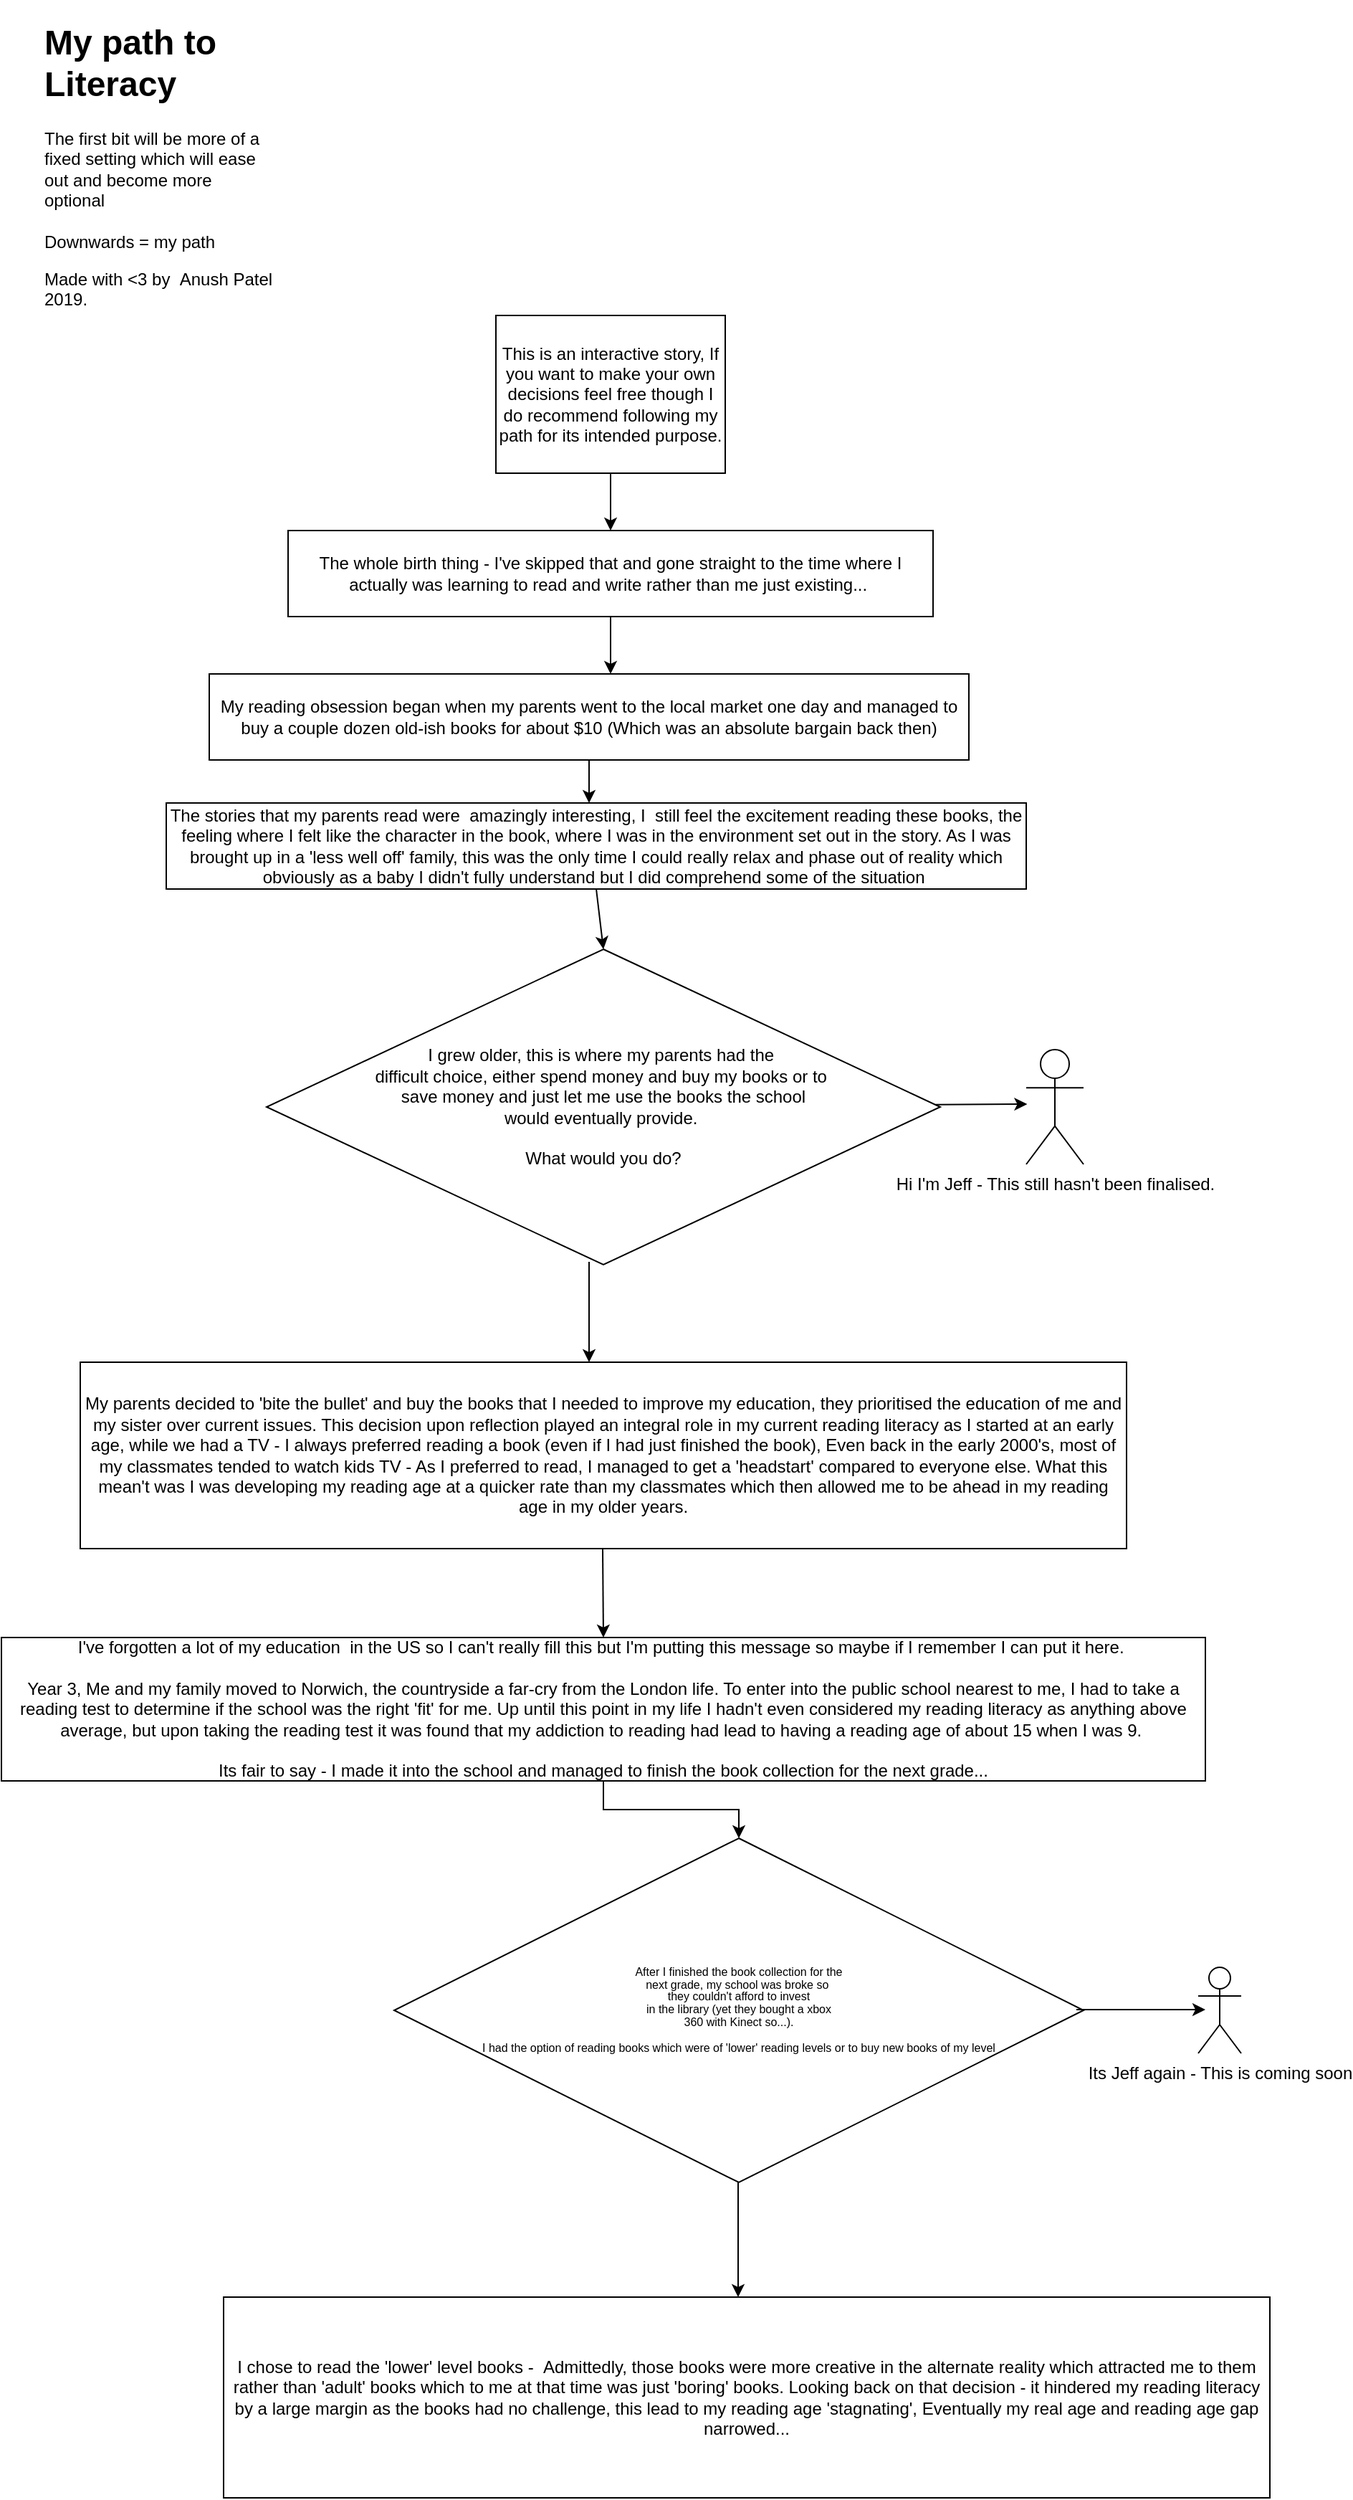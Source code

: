 <mxfile version="12.0.2" type="github" pages="1"><diagram id="CiOcMTlcHYcCpoCKbk6i" name="Page-1"><mxGraphModel dx="932" dy="5263" grid="1" gridSize="10" guides="1" tooltips="1" connect="1" arrows="1" fold="1" page="1" pageScale="1" pageWidth="3300" pageHeight="4681" math="0" shadow="0"><root><mxCell id="0"/><mxCell id="1" parent="0"/><mxCell id="NecAT0M_J3Fjg2nJmg4C-2" value="&lt;h1&gt;My path to Literacy&lt;/h1&gt;&lt;div&gt;The first bit will be more of a fixed setting which will ease out and become more optional&lt;/div&gt;&lt;div&gt;&lt;br&gt;&lt;/div&gt;&lt;div&gt;Downwards = my path&lt;/div&gt;&lt;p&gt;Made with &amp;lt;3 by &amp;nbsp;Anush Patel 2019.&amp;nbsp;&lt;/p&gt;" style="text;html=1;strokeColor=none;fillColor=none;spacing=5;spacingTop=-20;whiteSpace=wrap;overflow=hidden;rounded=0;" parent="1" vertex="1"><mxGeometry x="50" y="-4642" width="170" height="260" as="geometry"/></mxCell><mxCell id="NecAT0M_J3Fjg2nJmg4C-3" value="This is an interactive story, If you want to make your own decisions feel free though I do recommend following my path for its intended purpose." style="rounded=0;whiteSpace=wrap;html=1;" parent="1" vertex="1"><mxGeometry x="370" y="-4432" width="160" height="110" as="geometry"/></mxCell><mxCell id="NecAT0M_J3Fjg2nJmg4C-4" value="" style="endArrow=classic;html=1;exitX=0.5;exitY=1;exitDx=0;exitDy=0;" parent="1" source="NecAT0M_J3Fjg2nJmg4C-3" edge="1"><mxGeometry width="50" height="50" relative="1" as="geometry"><mxPoint x="340" y="-4132" as="sourcePoint"/><mxPoint x="450" y="-4282" as="targetPoint"/><Array as="points"/></mxGeometry></mxCell><mxCell id="NecAT0M_J3Fjg2nJmg4C-5" value="The whole birth thing - I've skipped that and gone straight to the time where I actually was learning to read and write rather than me just existing...&amp;nbsp;" style="rounded=0;whiteSpace=wrap;html=1;" parent="1" vertex="1"><mxGeometry x="225" y="-4282" width="450" height="60" as="geometry"/></mxCell><mxCell id="NecAT0M_J3Fjg2nJmg4C-6" value="" style="endArrow=classic;html=1;exitX=0.5;exitY=1;exitDx=0;exitDy=0;" parent="1" source="NecAT0M_J3Fjg2nJmg4C-5" edge="1"><mxGeometry width="50" height="50" relative="1" as="geometry"><mxPoint x="340" y="-4122" as="sourcePoint"/><mxPoint x="450" y="-4182" as="targetPoint"/></mxGeometry></mxCell><mxCell id="NecAT0M_J3Fjg2nJmg4C-8" style="edgeStyle=orthogonalEdgeStyle;rounded=0;orthogonalLoop=1;jettySize=auto;html=1;" parent="1" source="NecAT0M_J3Fjg2nJmg4C-7" edge="1"><mxGeometry relative="1" as="geometry"><mxPoint x="435" y="-4092" as="targetPoint"/></mxGeometry></mxCell><mxCell id="NecAT0M_J3Fjg2nJmg4C-7" value="My reading obsession began when my parents went to the local market one day and managed to &amp;nbsp;buy a couple dozen old-ish books for about $10 (Which was an absolute bargain back then)&amp;nbsp;" style="rounded=0;whiteSpace=wrap;html=1;" parent="1" vertex="1"><mxGeometry x="170" y="-4182" width="530" height="60" as="geometry"/></mxCell><mxCell id="NecAT0M_J3Fjg2nJmg4C-10" value="The stories that my parents read were &amp;nbsp;amazingly interesting, I &amp;nbsp;still feel the excitement reading these books, the feeling where I felt like the character in the book, where I was in the environment set out in the story. As I was brought up in a 'less well off' family, this was the only time I could really relax and phase out of reality which obviously as a baby I didn't fully understand but I did comprehend some of the situation&amp;nbsp;" style="rounded=0;whiteSpace=wrap;html=1;" parent="1" vertex="1"><mxGeometry x="140" y="-4092" width="600" height="60" as="geometry"/></mxCell><mxCell id="NecAT0M_J3Fjg2nJmg4C-11" value="" style="endArrow=classic;html=1;exitX=0.5;exitY=1;exitDx=0;exitDy=0;entryX=0.5;entryY=0;entryDx=0;entryDy=0;" parent="1" source="NecAT0M_J3Fjg2nJmg4C-10" target="NecAT0M_J3Fjg2nJmg4C-18" edge="1"><mxGeometry width="50" height="50" relative="1" as="geometry"><mxPoint x="410" y="-3902" as="sourcePoint"/><mxPoint x="440" y="-3982" as="targetPoint"/></mxGeometry></mxCell><mxCell id="NecAT0M_J3Fjg2nJmg4C-18" value="I grew older, this is where my parents had the&amp;nbsp;&lt;br&gt;difficult choice, either spend money and buy my books or to&amp;nbsp;&lt;br&gt;save money and just let me use the books the school&lt;br&gt;would eventually provide.&amp;nbsp;&lt;br&gt;&lt;br&gt;What would you do?" style="rhombus;whiteSpace=wrap;html=1;" parent="1" vertex="1"><mxGeometry x="210" y="-3990" width="470" height="220" as="geometry"/></mxCell><mxCell id="NecAT0M_J3Fjg2nJmg4C-19" value="" style="endArrow=classic;html=1;" parent="1" edge="1"><mxGeometry width="50" height="50" relative="1" as="geometry"><mxPoint x="435" y="-3772" as="sourcePoint"/><mxPoint x="435" y="-3702" as="targetPoint"/></mxGeometry></mxCell><mxCell id="NecAT0M_J3Fjg2nJmg4C-20" value="" style="endArrow=classic;html=1;" parent="1" source="NecAT0M_J3Fjg2nJmg4C-18" edge="1"><mxGeometry width="50" height="50" relative="1" as="geometry"><mxPoint x="670" y="-3832" as="sourcePoint"/><mxPoint x="740.711" y="-3882" as="targetPoint"/></mxGeometry></mxCell><mxCell id="NecAT0M_J3Fjg2nJmg4C-22" value="My parents decided to 'bite the bullet' and buy the books that I needed to improve my education, they prioritised the education of me and my sister over current issues. This decision upon reflection played an integral role in my current reading literacy as I started at an early age, while we had a TV - I always preferred reading a book (even if I had just finished the book), Even back in the early 2000's, most of my classmates tended to watch kids TV - As I preferred to read, I managed to get a 'headstart' compared to everyone else. What this mean't was I was developing my reading age at a quicker rate than my classmates which then allowed me to be ahead in my reading age in my older years." style="rounded=0;whiteSpace=wrap;html=1;" parent="1" vertex="1"><mxGeometry x="80" y="-3702" width="730" height="130" as="geometry"/></mxCell><mxCell id="NecAT0M_J3Fjg2nJmg4C-23" value="" style="endArrow=classic;html=1;entryX=0.5;entryY=0;entryDx=0;entryDy=0;" parent="1" target="NecAT0M_J3Fjg2nJmg4C-30" edge="1"><mxGeometry width="50" height="50" relative="1" as="geometry"><mxPoint x="444.5" y="-3572" as="sourcePoint"/><mxPoint x="445" y="-3490" as="targetPoint"/></mxGeometry></mxCell><mxCell id="NecAT0M_J3Fjg2nJmg4C-25" value="Hi I'm Jeff - This still hasn't been finalised." style="shape=umlActor;verticalLabelPosition=bottom;labelBackgroundColor=#ffffff;verticalAlign=top;html=1;outlineConnect=0;" parent="1" vertex="1"><mxGeometry x="740" y="-3920" width="40" height="80" as="geometry"/></mxCell><mxCell id="NecAT0M_J3Fjg2nJmg4C-34" value="" style="edgeStyle=orthogonalEdgeStyle;rounded=0;orthogonalLoop=1;jettySize=auto;html=1;" parent="1" source="NecAT0M_J3Fjg2nJmg4C-30" target="NecAT0M_J3Fjg2nJmg4C-31" edge="1"><mxGeometry relative="1" as="geometry"/></mxCell><mxCell id="NecAT0M_J3Fjg2nJmg4C-30" value="I've forgotten a lot of my education &amp;nbsp;in the US so I can't really fill this but I'm putting this message so maybe if I remember I can put it here.&amp;nbsp;&lt;br&gt;&lt;br&gt;Year 3, Me and my family moved to Norwich, the countryside a far-cry from the London life. To enter into the public school nearest to me, I had to take a reading test to determine if the school was the right 'fit' for me. Up until this point in my life I hadn't even considered my reading literacy as anything above average, but upon taking the reading test it was found that my addiction to reading had lead to having a reading age of about 15 when I was 9.&amp;nbsp;&lt;br&gt;&lt;br&gt;Its fair to say - I made it into the school and managed to finish the book collection for the next grade..." style="rounded=0;whiteSpace=wrap;html=1;" parent="1" vertex="1"><mxGeometry x="25" y="-3510" width="840" height="100" as="geometry"/></mxCell><mxCell id="NecAT0M_J3Fjg2nJmg4C-31" value="&lt;p style=&quot;line-height: 110% ; font-size: 8px&quot;&gt;After I finished the book collection for the&lt;br&gt;next grade, my school was broke so&amp;nbsp;&lt;br&gt;they couldn't afford to invest&lt;br&gt;in the library (yet they bought a xbox&lt;br&gt;360 with Kinect so...).&lt;br&gt;&lt;br&gt;I had the option of reading books which were of 'lower' reading levels or to buy new books of my level&lt;/p&gt;" style="rhombus;whiteSpace=wrap;html=1;align=center;" parent="1" vertex="1"><mxGeometry x="299" y="-3370" width="481" height="240" as="geometry"/></mxCell><mxCell id="NecAT0M_J3Fjg2nJmg4C-35" value="" style="endArrow=classic;html=1;" parent="1" edge="1"><mxGeometry width="50" height="50" relative="1" as="geometry"><mxPoint x="539" y="-3130" as="sourcePoint"/><mxPoint x="539" y="-3050" as="targetPoint"/></mxGeometry></mxCell><mxCell id="NecAT0M_J3Fjg2nJmg4C-36" value="" style="endArrow=classic;html=1;" parent="1" edge="1"><mxGeometry width="50" height="50" relative="1" as="geometry"><mxPoint x="775" y="-3250.5" as="sourcePoint"/><mxPoint x="865" y="-3250.5" as="targetPoint"/></mxGeometry></mxCell><mxCell id="NecAT0M_J3Fjg2nJmg4C-37" value="Its Jeff again - This is coming soon" style="shape=umlActor;verticalLabelPosition=bottom;labelBackgroundColor=#ffffff;verticalAlign=top;html=1;outlineConnect=0;" parent="1" vertex="1"><mxGeometry x="860" y="-3280" width="30" height="60" as="geometry"/></mxCell><mxCell id="o8N9HaV0svHRSpQiYkwi-1" value="I chose to read the 'lower' level books - &amp;nbsp;Admittedly, those books were more creative in the alternate reality which attracted me to them rather than 'adult' books which to me at that time was just 'boring' books. Looking back on that decision - it hindered my reading literacy by a large margin as the books had no challenge, this lead to my reading age 'stagnating', Eventually my real age and reading age gap narrowed..." style="rounded=0;whiteSpace=wrap;html=1;" vertex="1" parent="1"><mxGeometry x="180" y="-3050" width="730" height="140" as="geometry"/></mxCell></root></mxGraphModel></diagram></mxfile>